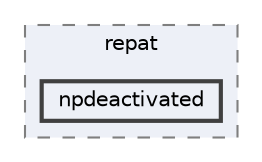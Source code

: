 digraph "repository/mnp/src/main/java/com/sterlite/cal/mnp/service/repat/npdeactivated"
{
 // LATEX_PDF_SIZE
  bgcolor="transparent";
  edge [fontname=Helvetica,fontsize=10,labelfontname=Helvetica,labelfontsize=10];
  node [fontname=Helvetica,fontsize=10,shape=box,height=0.2,width=0.4];
  compound=true
  subgraph clusterdir_e3304d759a9c19d9c61c82aa08676cea {
    graph [ bgcolor="#edf0f7", pencolor="grey50", label="repat", fontname=Helvetica,fontsize=10 style="filled,dashed", URL="dir_e3304d759a9c19d9c61c82aa08676cea.html",tooltip=""]
  dir_0d1d800c58889c8b5c2ca62188643edc [label="npdeactivated", fillcolor="#edf0f7", color="grey25", style="filled,bold", URL="dir_0d1d800c58889c8b5c2ca62188643edc.html",tooltip=""];
  }
}
